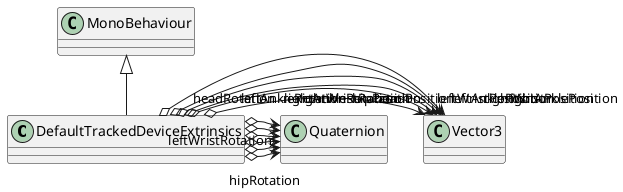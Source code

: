 @startuml
class DefaultTrackedDeviceExtrinsics {
}
MonoBehaviour <|-- DefaultTrackedDeviceExtrinsics
DefaultTrackedDeviceExtrinsics o-> "hipPosition" Vector3
DefaultTrackedDeviceExtrinsics o-> "hipRotation" Quaternion
DefaultTrackedDeviceExtrinsics o-> "leftWristPosition" Vector3
DefaultTrackedDeviceExtrinsics o-> "leftWristRotation" Quaternion
DefaultTrackedDeviceExtrinsics o-> "rightWristPosition" Vector3
DefaultTrackedDeviceExtrinsics o-> "rightWristRotation" Quaternion
DefaultTrackedDeviceExtrinsics o-> "headPosition" Vector3
DefaultTrackedDeviceExtrinsics o-> "headRotation" Quaternion
DefaultTrackedDeviceExtrinsics o-> "leftAnklePosition" Vector3
DefaultTrackedDeviceExtrinsics o-> "leftAnkleRotation" Quaternion
DefaultTrackedDeviceExtrinsics o-> "rightAnklePosition" Vector3
DefaultTrackedDeviceExtrinsics o-> "rightAnkleRotation" Quaternion
@enduml
